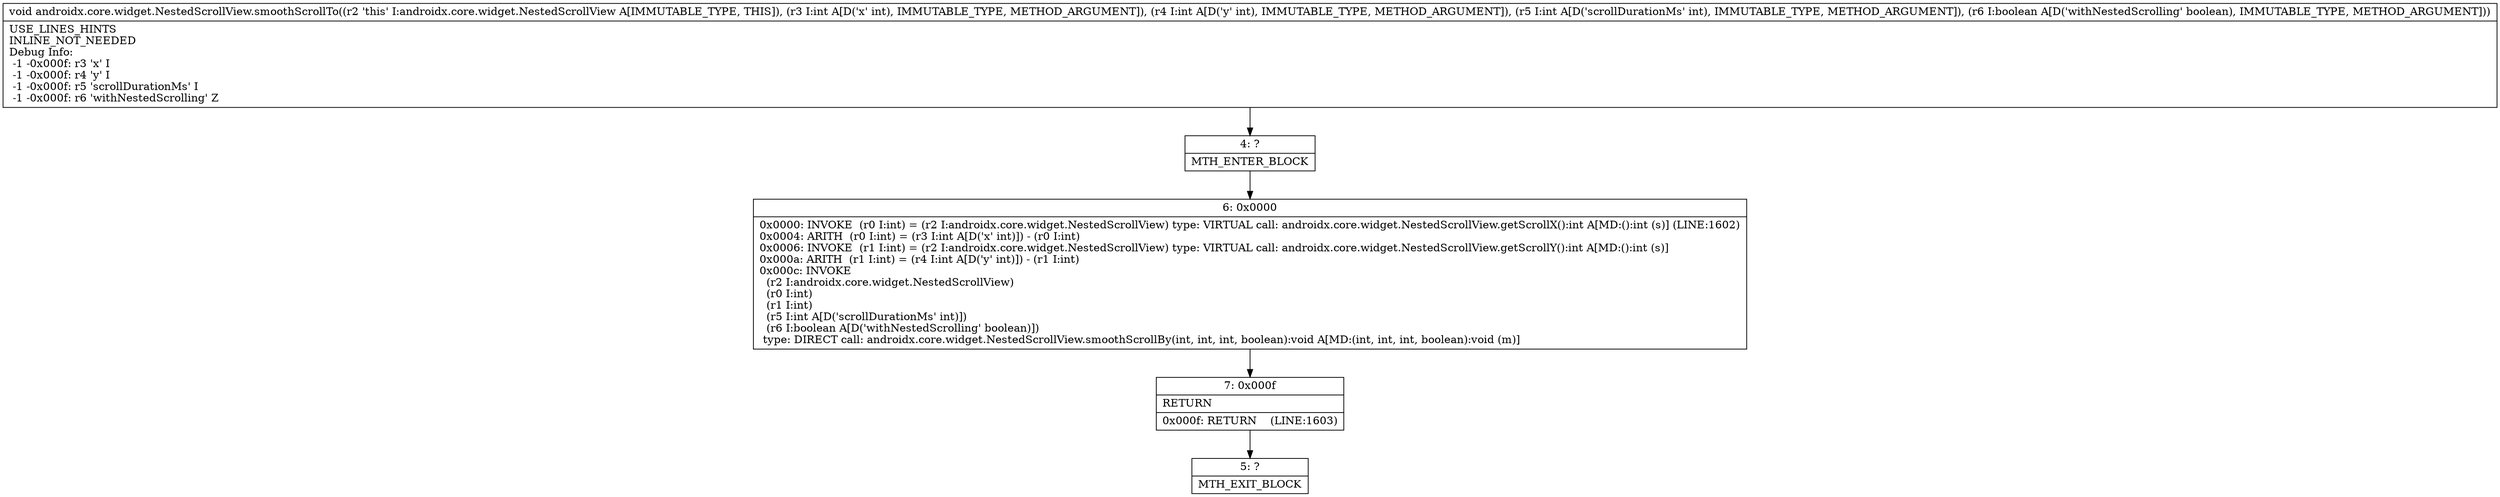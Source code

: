 digraph "CFG forandroidx.core.widget.NestedScrollView.smoothScrollTo(IIIZ)V" {
Node_4 [shape=record,label="{4\:\ ?|MTH_ENTER_BLOCK\l}"];
Node_6 [shape=record,label="{6\:\ 0x0000|0x0000: INVOKE  (r0 I:int) = (r2 I:androidx.core.widget.NestedScrollView) type: VIRTUAL call: androidx.core.widget.NestedScrollView.getScrollX():int A[MD:():int (s)] (LINE:1602)\l0x0004: ARITH  (r0 I:int) = (r3 I:int A[D('x' int)]) \- (r0 I:int) \l0x0006: INVOKE  (r1 I:int) = (r2 I:androidx.core.widget.NestedScrollView) type: VIRTUAL call: androidx.core.widget.NestedScrollView.getScrollY():int A[MD:():int (s)]\l0x000a: ARITH  (r1 I:int) = (r4 I:int A[D('y' int)]) \- (r1 I:int) \l0x000c: INVOKE  \l  (r2 I:androidx.core.widget.NestedScrollView)\l  (r0 I:int)\l  (r1 I:int)\l  (r5 I:int A[D('scrollDurationMs' int)])\l  (r6 I:boolean A[D('withNestedScrolling' boolean)])\l type: DIRECT call: androidx.core.widget.NestedScrollView.smoothScrollBy(int, int, int, boolean):void A[MD:(int, int, int, boolean):void (m)]\l}"];
Node_7 [shape=record,label="{7\:\ 0x000f|RETURN\l|0x000f: RETURN    (LINE:1603)\l}"];
Node_5 [shape=record,label="{5\:\ ?|MTH_EXIT_BLOCK\l}"];
MethodNode[shape=record,label="{void androidx.core.widget.NestedScrollView.smoothScrollTo((r2 'this' I:androidx.core.widget.NestedScrollView A[IMMUTABLE_TYPE, THIS]), (r3 I:int A[D('x' int), IMMUTABLE_TYPE, METHOD_ARGUMENT]), (r4 I:int A[D('y' int), IMMUTABLE_TYPE, METHOD_ARGUMENT]), (r5 I:int A[D('scrollDurationMs' int), IMMUTABLE_TYPE, METHOD_ARGUMENT]), (r6 I:boolean A[D('withNestedScrolling' boolean), IMMUTABLE_TYPE, METHOD_ARGUMENT]))  | USE_LINES_HINTS\lINLINE_NOT_NEEDED\lDebug Info:\l  \-1 \-0x000f: r3 'x' I\l  \-1 \-0x000f: r4 'y' I\l  \-1 \-0x000f: r5 'scrollDurationMs' I\l  \-1 \-0x000f: r6 'withNestedScrolling' Z\l}"];
MethodNode -> Node_4;Node_4 -> Node_6;
Node_6 -> Node_7;
Node_7 -> Node_5;
}

